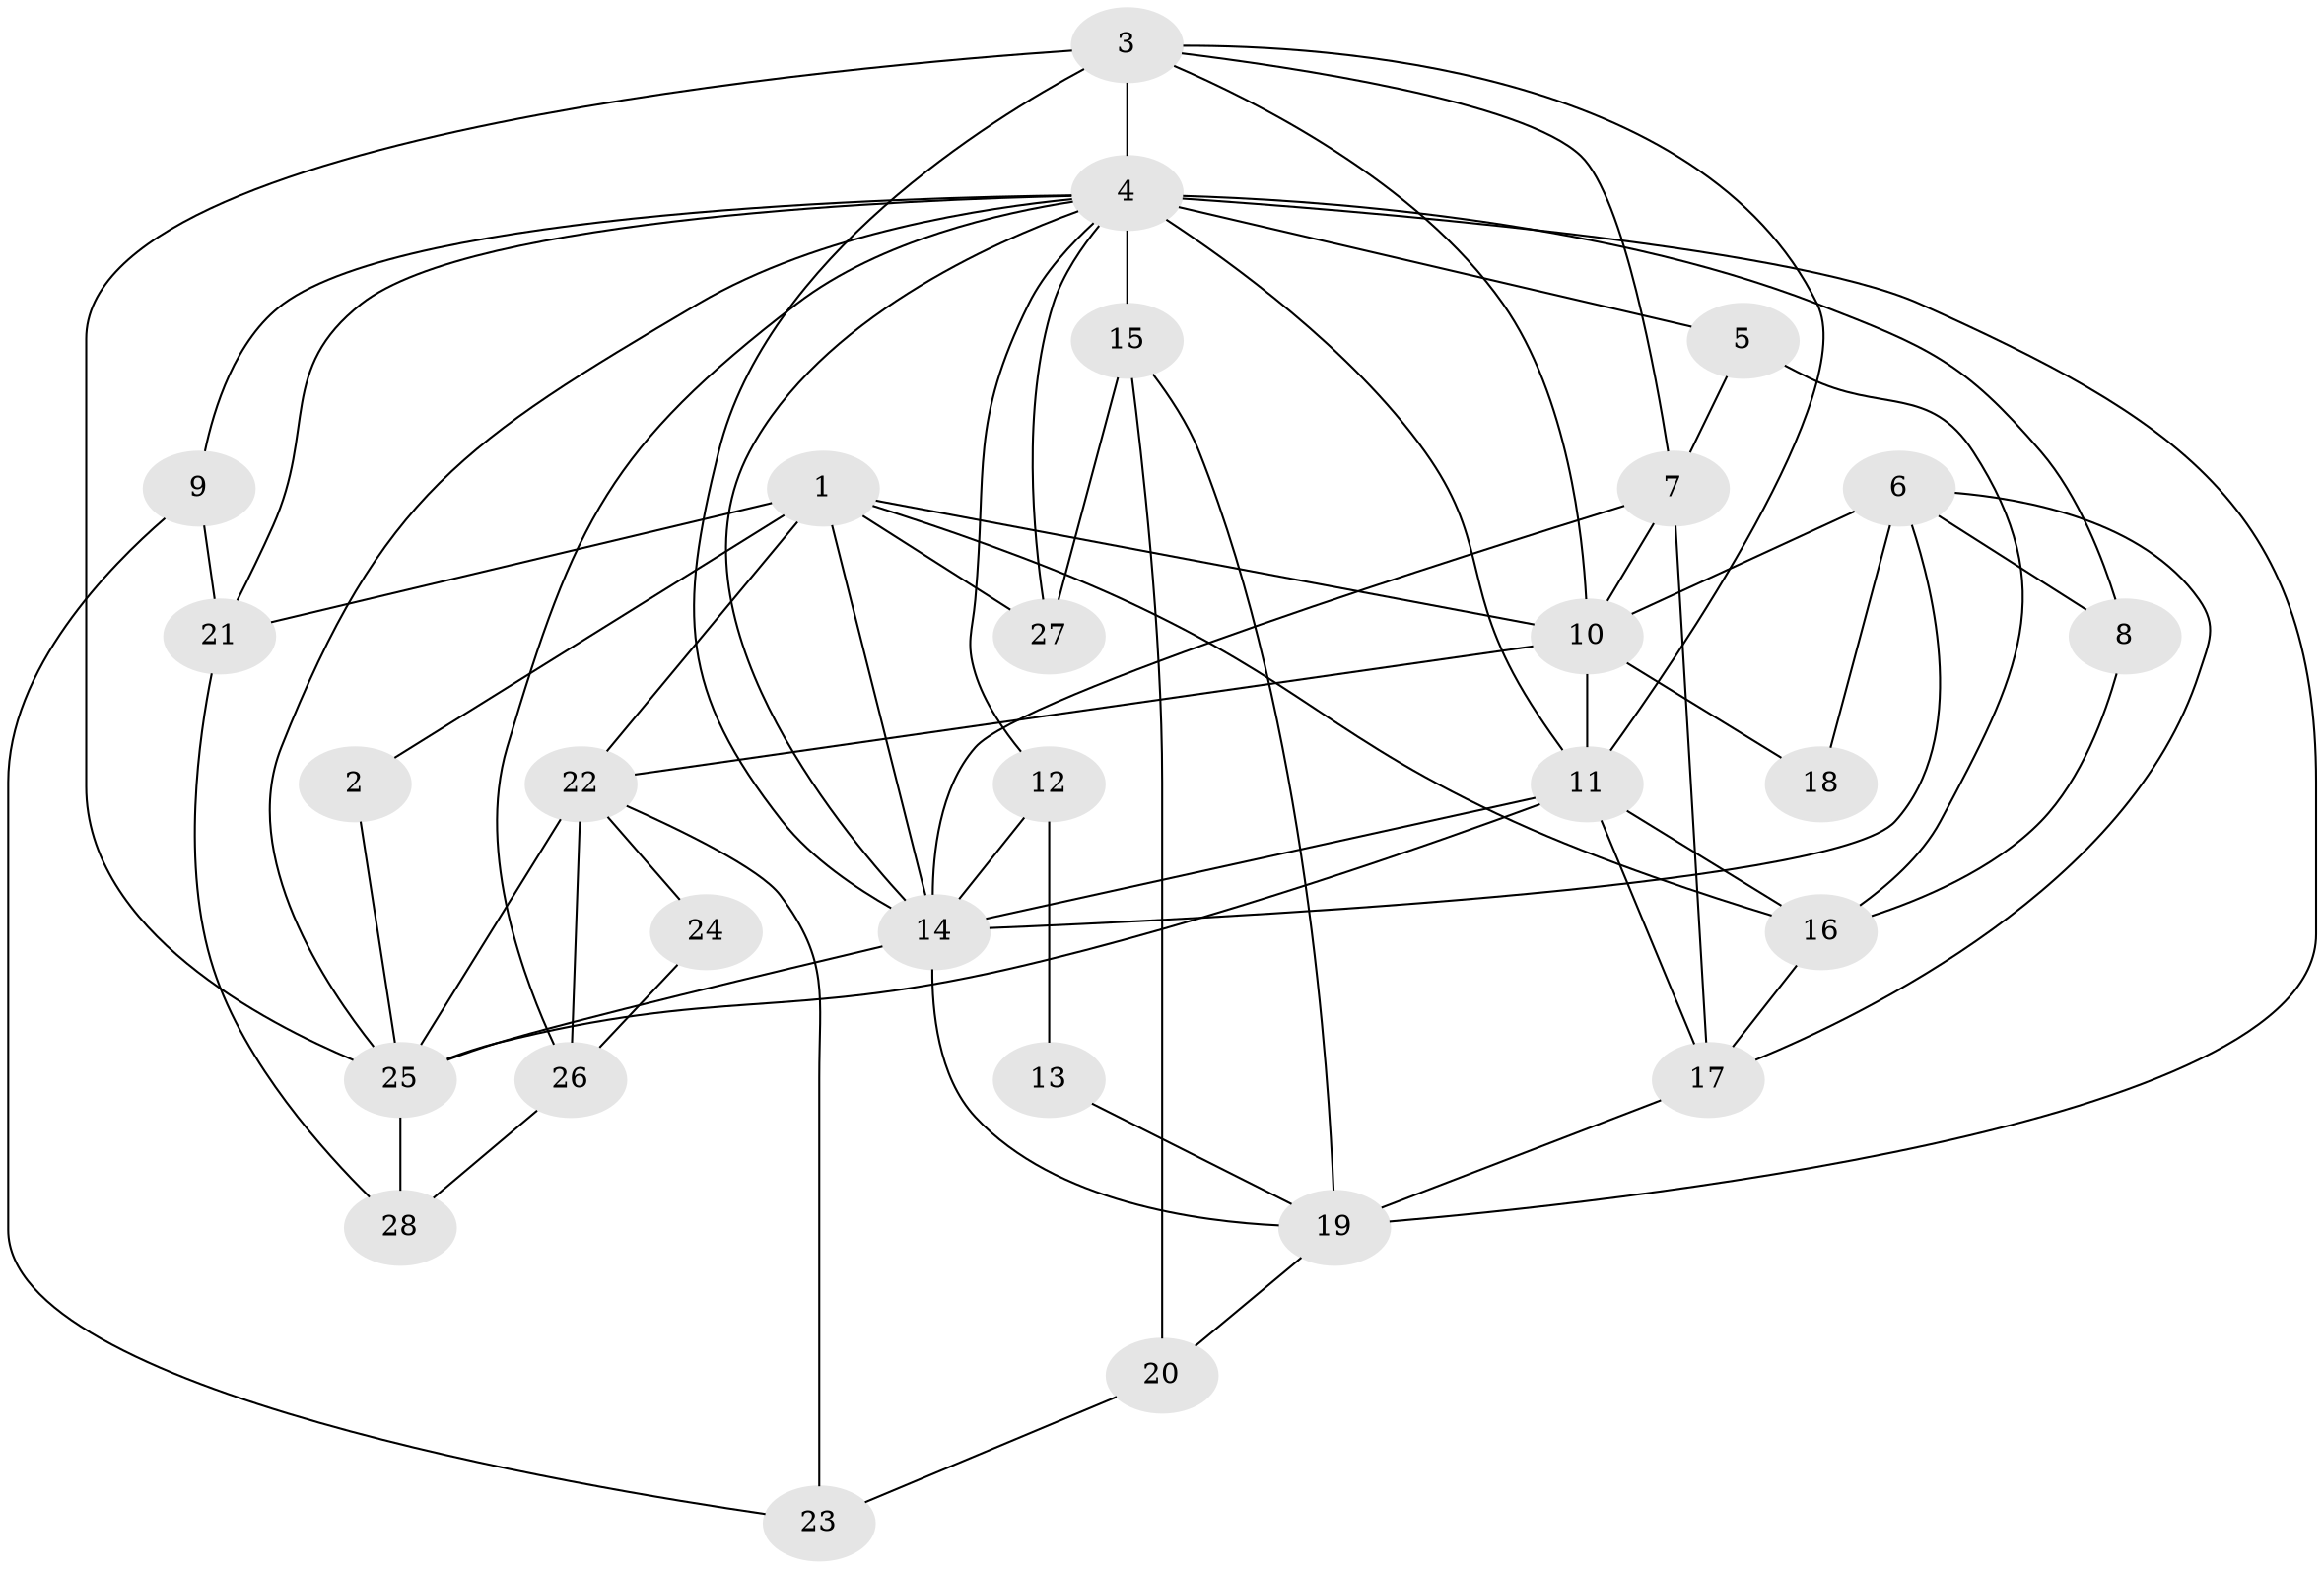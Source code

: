 // original degree distribution, {5: 0.14285714285714285, 2: 0.10714285714285714, 3: 0.2857142857142857, 7: 0.03571428571428571, 4: 0.30357142857142855, 6: 0.125}
// Generated by graph-tools (version 1.1) at 2025/36/03/09/25 02:36:24]
// undirected, 28 vertices, 66 edges
graph export_dot {
graph [start="1"]
  node [color=gray90,style=filled];
  1;
  2;
  3;
  4;
  5;
  6;
  7;
  8;
  9;
  10;
  11;
  12;
  13;
  14;
  15;
  16;
  17;
  18;
  19;
  20;
  21;
  22;
  23;
  24;
  25;
  26;
  27;
  28;
  1 -- 2 [weight=1.0];
  1 -- 10 [weight=2.0];
  1 -- 14 [weight=1.0];
  1 -- 16 [weight=1.0];
  1 -- 21 [weight=1.0];
  1 -- 22 [weight=1.0];
  1 -- 27 [weight=1.0];
  2 -- 25 [weight=1.0];
  3 -- 4 [weight=2.0];
  3 -- 7 [weight=1.0];
  3 -- 10 [weight=1.0];
  3 -- 11 [weight=1.0];
  3 -- 14 [weight=1.0];
  3 -- 25 [weight=1.0];
  4 -- 5 [weight=2.0];
  4 -- 8 [weight=1.0];
  4 -- 9 [weight=1.0];
  4 -- 11 [weight=2.0];
  4 -- 12 [weight=1.0];
  4 -- 14 [weight=2.0];
  4 -- 15 [weight=4.0];
  4 -- 19 [weight=1.0];
  4 -- 21 [weight=1.0];
  4 -- 25 [weight=1.0];
  4 -- 26 [weight=1.0];
  4 -- 27 [weight=2.0];
  5 -- 7 [weight=3.0];
  5 -- 16 [weight=1.0];
  6 -- 8 [weight=2.0];
  6 -- 10 [weight=1.0];
  6 -- 14 [weight=1.0];
  6 -- 17 [weight=1.0];
  6 -- 18 [weight=1.0];
  7 -- 10 [weight=1.0];
  7 -- 14 [weight=1.0];
  7 -- 17 [weight=1.0];
  8 -- 16 [weight=2.0];
  9 -- 21 [weight=1.0];
  9 -- 23 [weight=1.0];
  10 -- 11 [weight=1.0];
  10 -- 18 [weight=1.0];
  10 -- 22 [weight=1.0];
  11 -- 14 [weight=1.0];
  11 -- 16 [weight=2.0];
  11 -- 17 [weight=1.0];
  11 -- 25 [weight=1.0];
  12 -- 13 [weight=1.0];
  12 -- 14 [weight=1.0];
  13 -- 19 [weight=1.0];
  14 -- 19 [weight=1.0];
  14 -- 25 [weight=1.0];
  15 -- 19 [weight=1.0];
  15 -- 20 [weight=1.0];
  15 -- 27 [weight=1.0];
  16 -- 17 [weight=1.0];
  17 -- 19 [weight=1.0];
  19 -- 20 [weight=1.0];
  20 -- 23 [weight=1.0];
  21 -- 28 [weight=1.0];
  22 -- 23 [weight=1.0];
  22 -- 24 [weight=1.0];
  22 -- 25 [weight=1.0];
  22 -- 26 [weight=1.0];
  24 -- 26 [weight=1.0];
  25 -- 28 [weight=1.0];
  26 -- 28 [weight=1.0];
}
